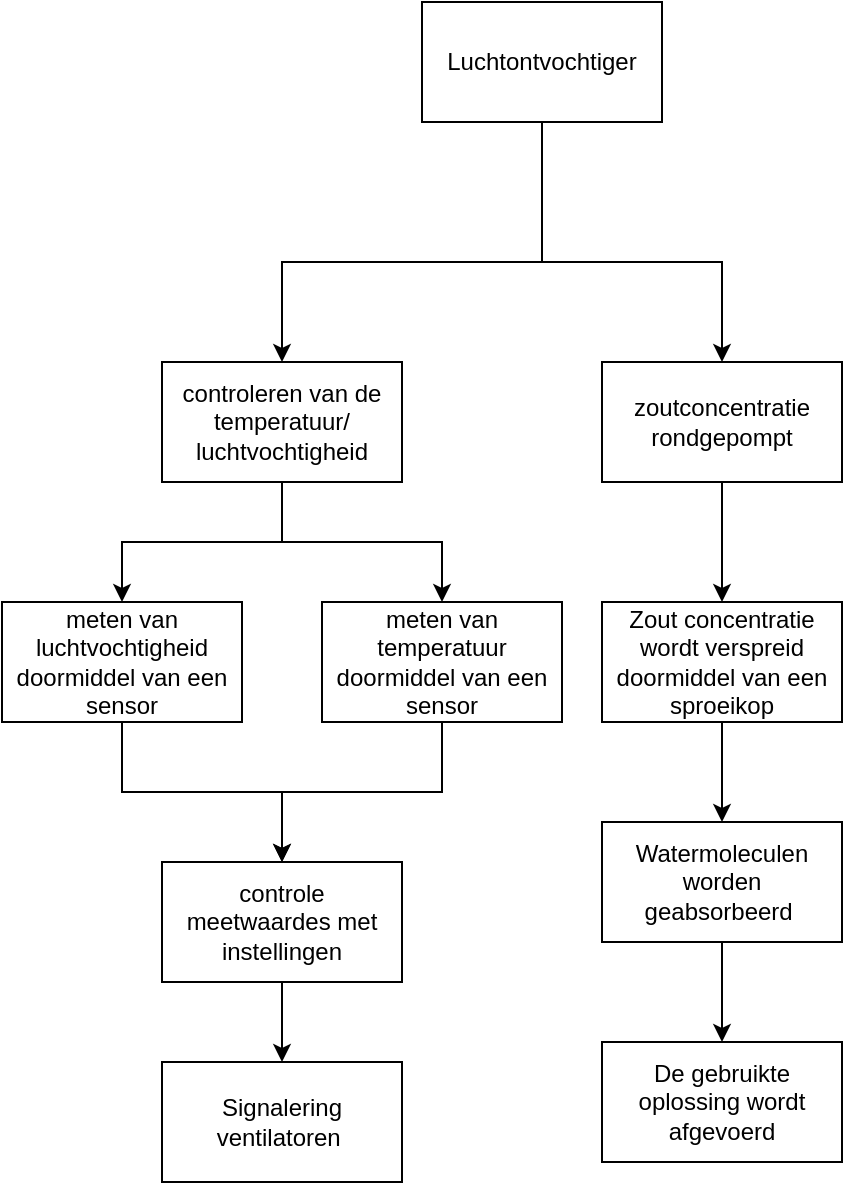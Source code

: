 <mxfile version="15.6.1" type="device"><diagram id="COpzuEkAoqnc5w3XXaNN" name="Page-1"><mxGraphModel dx="2130" dy="912" grid="1" gridSize="10" guides="1" tooltips="1" connect="1" arrows="1" fold="1" page="1" pageScale="1" pageWidth="3300" pageHeight="4681" math="0" shadow="0"><root><mxCell id="0"/><mxCell id="1" parent="0"/><mxCell id="1Sy80506hFZakx6aOHao-68" style="edgeStyle=orthogonalEdgeStyle;rounded=0;orthogonalLoop=1;jettySize=auto;html=1;" edge="1" parent="1" source="1Sy80506hFZakx6aOHao-1" target="1Sy80506hFZakx6aOHao-7"><mxGeometry relative="1" as="geometry"><Array as="points"><mxPoint x="930" y="280"/><mxPoint x="800" y="280"/></Array></mxGeometry></mxCell><mxCell id="1Sy80506hFZakx6aOHao-83" style="edgeStyle=orthogonalEdgeStyle;rounded=0;orthogonalLoop=1;jettySize=auto;html=1;" edge="1" parent="1" source="1Sy80506hFZakx6aOHao-1" target="1Sy80506hFZakx6aOHao-62"><mxGeometry relative="1" as="geometry"><Array as="points"><mxPoint x="930" y="280"/><mxPoint x="1020" y="280"/></Array></mxGeometry></mxCell><mxCell id="1Sy80506hFZakx6aOHao-1" value="Luchtontvochtiger" style="rounded=0;whiteSpace=wrap;html=1;" vertex="1" parent="1"><mxGeometry x="870" y="150" width="120" height="60" as="geometry"/></mxCell><mxCell id="1Sy80506hFZakx6aOHao-97" style="edgeStyle=orthogonalEdgeStyle;rounded=0;orthogonalLoop=1;jettySize=auto;html=1;" edge="1" parent="1" source="1Sy80506hFZakx6aOHao-3" target="1Sy80506hFZakx6aOHao-93"><mxGeometry relative="1" as="geometry"/></mxCell><mxCell id="1Sy80506hFZakx6aOHao-3" value="meten van luchtvochtigheid doormiddel van een sensor" style="whiteSpace=wrap;html=1;" vertex="1" parent="1"><mxGeometry x="660" y="450" width="120" height="60" as="geometry"/></mxCell><mxCell id="1Sy80506hFZakx6aOHao-98" style="edgeStyle=orthogonalEdgeStyle;rounded=0;orthogonalLoop=1;jettySize=auto;html=1;entryX=0.5;entryY=0;entryDx=0;entryDy=0;" edge="1" parent="1" source="1Sy80506hFZakx6aOHao-4" target="1Sy80506hFZakx6aOHao-93"><mxGeometry relative="1" as="geometry"/></mxCell><mxCell id="1Sy80506hFZakx6aOHao-4" value="meten van temperatuur doormiddel van een sensor" style="whiteSpace=wrap;html=1;" vertex="1" parent="1"><mxGeometry x="820" y="450" width="120" height="60" as="geometry"/></mxCell><mxCell id="1Sy80506hFZakx6aOHao-8" style="edgeStyle=orthogonalEdgeStyle;rounded=0;orthogonalLoop=1;jettySize=auto;html=1;" edge="1" parent="1" source="1Sy80506hFZakx6aOHao-7" target="1Sy80506hFZakx6aOHao-3"><mxGeometry relative="1" as="geometry"/></mxCell><mxCell id="1Sy80506hFZakx6aOHao-9" style="edgeStyle=orthogonalEdgeStyle;rounded=0;orthogonalLoop=1;jettySize=auto;html=1;" edge="1" parent="1" source="1Sy80506hFZakx6aOHao-7" target="1Sy80506hFZakx6aOHao-4"><mxGeometry relative="1" as="geometry"/></mxCell><mxCell id="1Sy80506hFZakx6aOHao-7" value="controleren van de temperatuur/&lt;br&gt;luchtvochtigheid" style="whiteSpace=wrap;html=1;" vertex="1" parent="1"><mxGeometry x="740" y="330" width="120" height="60" as="geometry"/></mxCell><mxCell id="1Sy80506hFZakx6aOHao-85" style="edgeStyle=orthogonalEdgeStyle;rounded=0;orthogonalLoop=1;jettySize=auto;html=1;" edge="1" parent="1" source="1Sy80506hFZakx6aOHao-61" target="1Sy80506hFZakx6aOHao-77"><mxGeometry relative="1" as="geometry"/></mxCell><mxCell id="1Sy80506hFZakx6aOHao-61" value="Watermoleculen worden geabsorbeerd&amp;nbsp;" style="rounded=0;whiteSpace=wrap;html=1;" vertex="1" parent="1"><mxGeometry x="960" y="560" width="120" height="60" as="geometry"/></mxCell><mxCell id="1Sy80506hFZakx6aOHao-82" style="edgeStyle=orthogonalEdgeStyle;rounded=0;orthogonalLoop=1;jettySize=auto;html=1;" edge="1" parent="1" source="1Sy80506hFZakx6aOHao-62" target="1Sy80506hFZakx6aOHao-81"><mxGeometry relative="1" as="geometry"/></mxCell><mxCell id="1Sy80506hFZakx6aOHao-62" value="zoutconcentratie rondgepompt" style="whiteSpace=wrap;html=1;" vertex="1" parent="1"><mxGeometry x="960" y="330" width="120" height="60" as="geometry"/></mxCell><mxCell id="1Sy80506hFZakx6aOHao-77" value="De gebruikte oplossing wordt afgevoerd" style="whiteSpace=wrap;html=1;" vertex="1" parent="1"><mxGeometry x="960" y="670" width="120" height="60" as="geometry"/></mxCell><mxCell id="1Sy80506hFZakx6aOHao-84" style="edgeStyle=orthogonalEdgeStyle;rounded=0;orthogonalLoop=1;jettySize=auto;html=1;" edge="1" parent="1" source="1Sy80506hFZakx6aOHao-81" target="1Sy80506hFZakx6aOHao-61"><mxGeometry relative="1" as="geometry"/></mxCell><mxCell id="1Sy80506hFZakx6aOHao-81" value="Zout concentratie wordt verspreid doormiddel van een sproeikop" style="whiteSpace=wrap;html=1;" vertex="1" parent="1"><mxGeometry x="960" y="450" width="120" height="60" as="geometry"/></mxCell><mxCell id="1Sy80506hFZakx6aOHao-100" style="edgeStyle=orthogonalEdgeStyle;rounded=0;orthogonalLoop=1;jettySize=auto;html=1;" edge="1" parent="1" source="1Sy80506hFZakx6aOHao-93" target="1Sy80506hFZakx6aOHao-99"><mxGeometry relative="1" as="geometry"/></mxCell><mxCell id="1Sy80506hFZakx6aOHao-93" value="controle meetwaardes met instellingen" style="whiteSpace=wrap;html=1;" vertex="1" parent="1"><mxGeometry x="740" y="580" width="120" height="60" as="geometry"/></mxCell><mxCell id="1Sy80506hFZakx6aOHao-99" value="Signalering ventilatoren&amp;nbsp;" style="whiteSpace=wrap;html=1;" vertex="1" parent="1"><mxGeometry x="740" y="680" width="120" height="60" as="geometry"/></mxCell></root></mxGraphModel></diagram></mxfile>